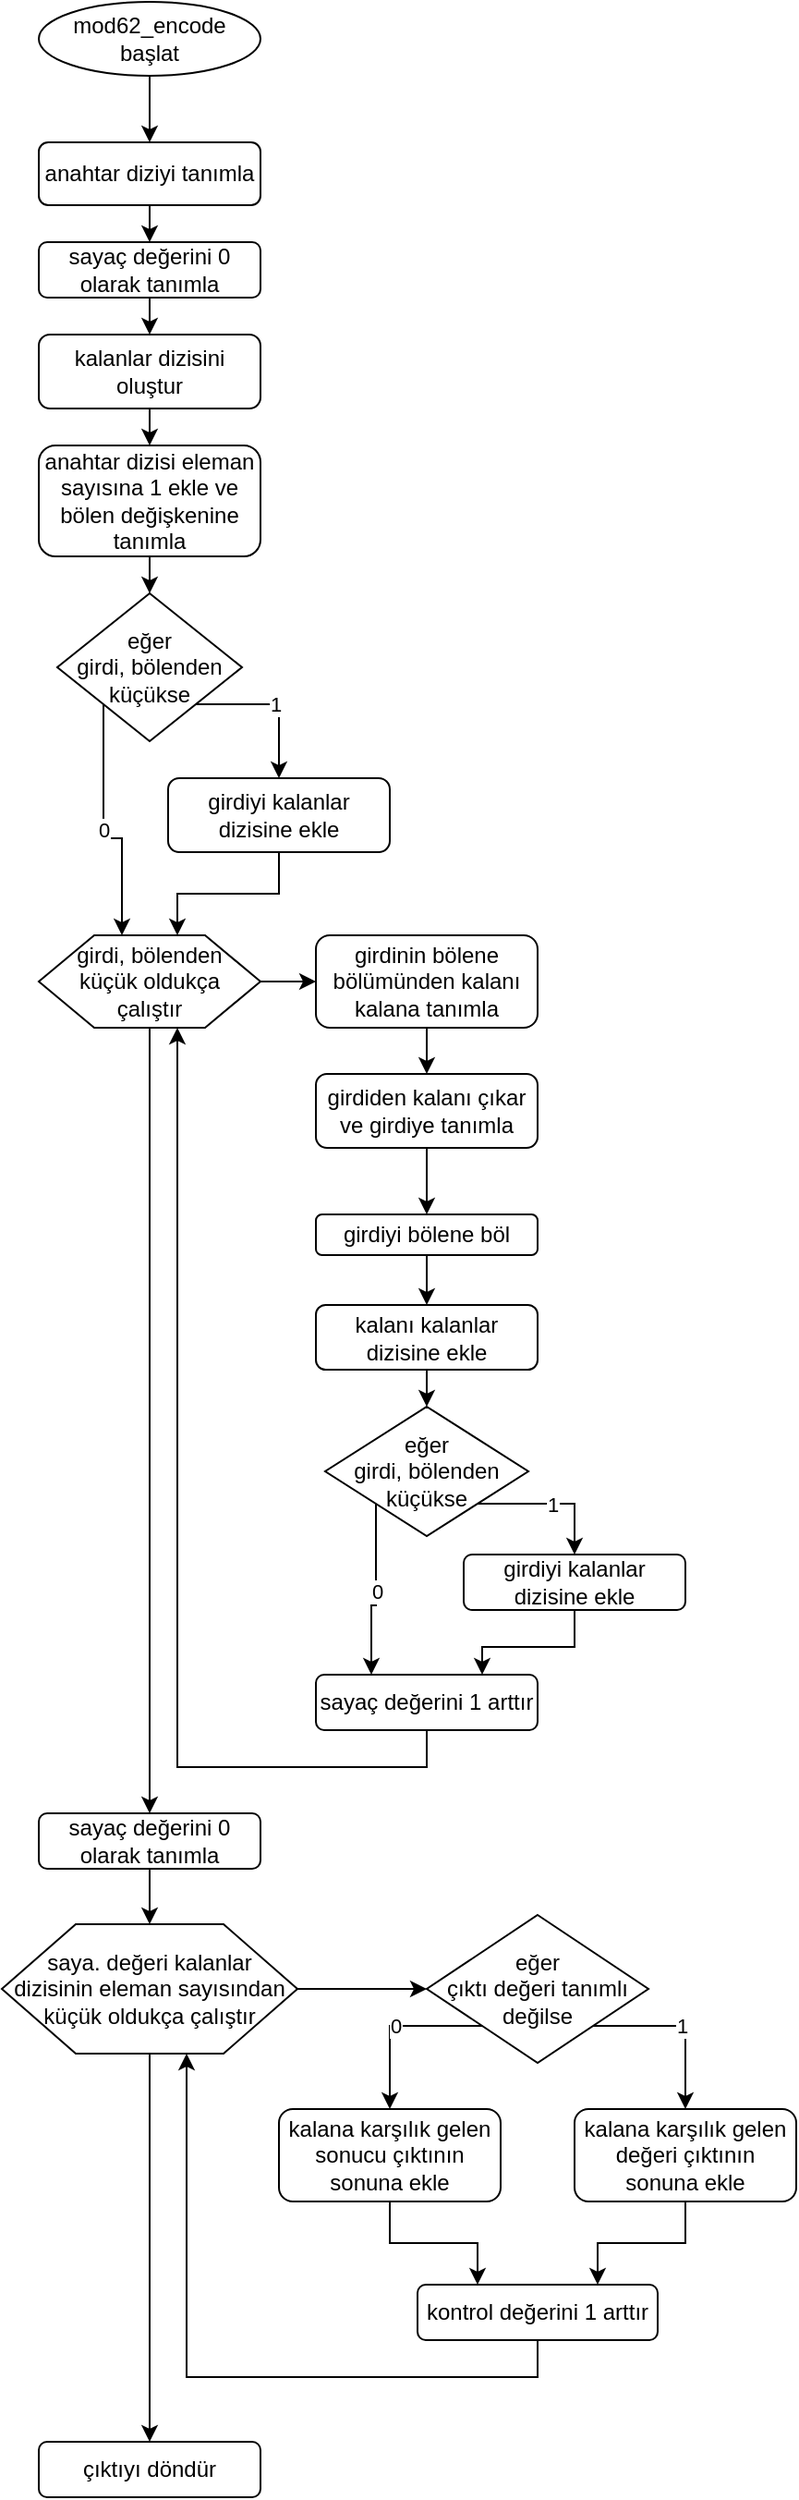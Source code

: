 <mxfile userAgent="Mozilla/5.0 (Windows NT 10.0; Win64; x64) AppleWebKit/537.36 (KHTML, like Gecko) draw.io/8.8.0 Chrome/61.0.316.100 Electron/2.0.2 Safari/537.36" version="8.8.0" editor="www.draw.io" type="device"><diagram id="9467b7d6-a582-582e-6c63-ab2af7dc57cd" name="Sayfa -1"><mxGraphModel dx="536" dy="481" grid="1" gridSize="10" guides="1" tooltips="1" connect="1" arrows="1" fold="1" page="1" pageScale="1" pageWidth="827" pageHeight="1169" background="#ffffff" math="0" shadow="0"><root><mxCell id="0"/><mxCell id="1" parent="0"/><mxCell id="5" value="" style="edgeStyle=orthogonalEdgeStyle;rounded=0;html=1;startArrow=none;startFill=0;endArrow=classic;endFill=1;jettySize=auto;orthogonalLoop=1;entryX=0.5;entryY=0;" edge="1" parent="1" source="3" target="15"><mxGeometry relative="1" as="geometry"><mxPoint x="80" y="90" as="targetPoint"/></mxGeometry></mxCell><mxCell id="3" value="mod62_encode&lt;br&gt;başlat&lt;br&gt;" style="ellipse;whiteSpace=wrap;html=1;strokeColor=#000000;fillColor=none;gradientColor=none;align=center;" vertex="1" parent="1"><mxGeometry x="20" y="20" width="120" height="40" as="geometry"/></mxCell><mxCell id="17" style="edgeStyle=orthogonalEdgeStyle;rounded=0;html=1;exitX=0.5;exitY=1;entryX=0.5;entryY=0;startArrow=none;startFill=0;endArrow=classic;endFill=1;jettySize=auto;orthogonalLoop=1;" edge="1" parent="1" source="15" target="16"><mxGeometry relative="1" as="geometry"/></mxCell><mxCell id="15" value="anahtar diziyi tanımla" style="rounded=1;whiteSpace=wrap;html=1;strokeColor=#000000;fillColor=none;gradientColor=none;align=center;" vertex="1" parent="1"><mxGeometry x="20" y="96" width="120" height="34" as="geometry"/></mxCell><mxCell id="19" style="edgeStyle=orthogonalEdgeStyle;rounded=0;html=1;exitX=0.5;exitY=1;entryX=0.5;entryY=0;startArrow=none;startFill=0;endArrow=classic;endFill=1;jettySize=auto;orthogonalLoop=1;" edge="1" parent="1" source="16" target="18"><mxGeometry relative="1" as="geometry"/></mxCell><mxCell id="16" value="sayaç değerini 0 olarak tanımla" style="rounded=1;whiteSpace=wrap;html=1;strokeColor=#000000;fillColor=none;gradientColor=none;align=center;" vertex="1" parent="1"><mxGeometry x="20" y="150" width="120" height="30" as="geometry"/></mxCell><mxCell id="21" style="edgeStyle=orthogonalEdgeStyle;rounded=0;html=1;exitX=0.5;exitY=1;entryX=0.5;entryY=0;startArrow=none;startFill=0;endArrow=classic;endFill=1;jettySize=auto;orthogonalLoop=1;" edge="1" parent="1" source="18" target="20"><mxGeometry relative="1" as="geometry"/></mxCell><mxCell id="18" value="kalanlar dizisini oluştur" style="rounded=1;whiteSpace=wrap;html=1;strokeColor=#000000;fillColor=none;gradientColor=none;align=center;" vertex="1" parent="1"><mxGeometry x="20" y="200" width="120" height="40" as="geometry"/></mxCell><mxCell id="24" style="edgeStyle=orthogonalEdgeStyle;rounded=0;html=1;exitX=0.5;exitY=1;entryX=0.5;entryY=0;startArrow=none;startFill=0;endArrow=classic;endFill=1;jettySize=auto;orthogonalLoop=1;" edge="1" parent="1" source="20" target="23"><mxGeometry relative="1" as="geometry"/></mxCell><mxCell id="20" value="anahtar dizisi eleman sayısına 1 ekle ve bölen değişkenine tanımla" style="rounded=1;whiteSpace=wrap;html=1;strokeColor=#000000;fillColor=none;gradientColor=none;align=center;" vertex="1" parent="1"><mxGeometry x="20" y="260" width="120" height="60" as="geometry"/></mxCell><mxCell id="27" value="1" style="edgeStyle=orthogonalEdgeStyle;rounded=0;html=1;exitX=1;exitY=1;entryX=0.5;entryY=0;startArrow=none;startFill=0;endArrow=classic;endFill=1;jettySize=auto;orthogonalLoop=1;" edge="1" parent="1" source="23" target="25"><mxGeometry relative="1" as="geometry"><Array as="points"><mxPoint x="150" y="400"/></Array></mxGeometry></mxCell><mxCell id="30" value="0" style="edgeStyle=orthogonalEdgeStyle;rounded=0;html=1;exitX=0;exitY=1;entryX=0.375;entryY=0;startArrow=none;startFill=0;endArrow=classic;endFill=1;jettySize=auto;orthogonalLoop=1;" edge="1" parent="1" source="23" target="29"><mxGeometry relative="1" as="geometry"/></mxCell><mxCell id="23" value="eğer&lt;br&gt;girdi, bölenden&lt;br&gt;küçükse&lt;br&gt;" style="rhombus;whiteSpace=wrap;html=1;strokeColor=#000000;fillColor=none;gradientColor=none;align=center;" vertex="1" parent="1"><mxGeometry x="30" y="340" width="100" height="80" as="geometry"/></mxCell><mxCell id="31" style="edgeStyle=orthogonalEdgeStyle;rounded=0;html=1;exitX=0.5;exitY=1;entryX=0.625;entryY=0;startArrow=none;startFill=0;endArrow=classic;endFill=1;jettySize=auto;orthogonalLoop=1;" edge="1" parent="1" source="25" target="29"><mxGeometry relative="1" as="geometry"/></mxCell><mxCell id="25" value="girdiyi kalanlar dizisine ekle" style="rounded=1;whiteSpace=wrap;html=1;strokeColor=#000000;fillColor=none;gradientColor=none;align=center;" vertex="1" parent="1"><mxGeometry x="90" y="440" width="120" height="40" as="geometry"/></mxCell><mxCell id="33" style="edgeStyle=orthogonalEdgeStyle;rounded=0;html=1;exitX=1;exitY=0.5;entryX=0;entryY=0.5;startArrow=none;startFill=0;endArrow=classic;endFill=1;jettySize=auto;orthogonalLoop=1;" edge="1" parent="1" source="29" target="32"><mxGeometry relative="1" as="geometry"/></mxCell><mxCell id="52" style="edgeStyle=orthogonalEdgeStyle;rounded=0;html=1;exitX=0.5;exitY=1;entryX=0.5;entryY=0;startArrow=none;startFill=0;endArrow=classic;endFill=1;jettySize=auto;orthogonalLoop=1;" edge="1" parent="1" source="29" target="51"><mxGeometry relative="1" as="geometry"/></mxCell><mxCell id="29" value="girdi, bölenden&lt;br&gt;küçük oldukça&lt;br&gt;çalıştır" style="shape=hexagon;perimeter=hexagonPerimeter2;whiteSpace=wrap;html=1;strokeColor=#000000;fillColor=none;gradientColor=none;align=center;" vertex="1" parent="1"><mxGeometry x="20" y="525" width="120" height="50" as="geometry"/></mxCell><mxCell id="35" style="edgeStyle=orthogonalEdgeStyle;rounded=0;html=1;exitX=0.5;exitY=1;entryX=0.5;entryY=0;startArrow=none;startFill=0;endArrow=classic;endFill=1;jettySize=auto;orthogonalLoop=1;" edge="1" parent="1" source="32" target="34"><mxGeometry relative="1" as="geometry"/></mxCell><mxCell id="32" value="girdinin bölene bölümünden kalanı kalana tanımla" style="rounded=1;whiteSpace=wrap;html=1;strokeColor=#000000;fillColor=none;gradientColor=none;align=center;" vertex="1" parent="1"><mxGeometry x="170.0" y="525" width="120" height="50" as="geometry"/></mxCell><mxCell id="37" value="" style="edgeStyle=orthogonalEdgeStyle;rounded=0;html=1;startArrow=none;startFill=0;endArrow=classic;endFill=1;jettySize=auto;orthogonalLoop=1;" edge="1" parent="1" source="34" target="36"><mxGeometry relative="1" as="geometry"/></mxCell><mxCell id="34" value="girdiden kalanı çıkar ve girdiye tanımla" style="rounded=1;whiteSpace=wrap;html=1;strokeColor=#000000;fillColor=none;gradientColor=none;align=center;" vertex="1" parent="1"><mxGeometry x="170.0" y="600" width="120" height="40" as="geometry"/></mxCell><mxCell id="39" value="" style="edgeStyle=orthogonalEdgeStyle;rounded=0;html=1;startArrow=none;startFill=0;endArrow=classic;endFill=1;jettySize=auto;orthogonalLoop=1;" edge="1" parent="1" source="36" target="38"><mxGeometry relative="1" as="geometry"/></mxCell><mxCell id="36" value="girdiyi bölene böl" style="rounded=1;whiteSpace=wrap;html=1;strokeColor=#000000;fillColor=none;gradientColor=none;align=center;" vertex="1" parent="1"><mxGeometry x="170" y="676" width="120" height="22" as="geometry"/></mxCell><mxCell id="43" style="edgeStyle=orthogonalEdgeStyle;rounded=0;html=1;exitX=0.5;exitY=1;entryX=0.5;entryY=0;startArrow=none;startFill=0;endArrow=classic;endFill=1;jettySize=auto;orthogonalLoop=1;" edge="1" parent="1" source="38" target="42"><mxGeometry relative="1" as="geometry"/></mxCell><mxCell id="38" value="kalanı kalanlar dizisine ekle" style="rounded=1;whiteSpace=wrap;html=1;strokeColor=#000000;fillColor=none;gradientColor=none;align=center;" vertex="1" parent="1"><mxGeometry x="170.0" y="725" width="120" height="35" as="geometry"/></mxCell><mxCell id="45" value="1" style="edgeStyle=orthogonalEdgeStyle;rounded=0;html=1;exitX=1;exitY=1;entryX=0.5;entryY=0;startArrow=none;startFill=0;endArrow=classic;endFill=1;jettySize=auto;orthogonalLoop=1;" edge="1" parent="1" source="42" target="44"><mxGeometry relative="1" as="geometry"><Array as="points"><mxPoint x="310" y="833"/></Array></mxGeometry></mxCell><mxCell id="48" value="0" style="edgeStyle=orthogonalEdgeStyle;rounded=0;html=1;exitX=0;exitY=1;entryX=0.25;entryY=0;startArrow=none;startFill=0;endArrow=classic;endFill=1;jettySize=auto;orthogonalLoop=1;" edge="1" parent="1" source="42" target="46"><mxGeometry relative="1" as="geometry"/></mxCell><mxCell id="42" value="eğer&lt;br&gt;girdi, bölenden&lt;br&gt;küçükse&lt;br&gt;" style="rhombus;whiteSpace=wrap;html=1;strokeColor=#000000;fillColor=none;gradientColor=none;align=center;" vertex="1" parent="1"><mxGeometry x="175.0" y="780" width="110" height="70" as="geometry"/></mxCell><mxCell id="49" style="edgeStyle=orthogonalEdgeStyle;rounded=0;html=1;exitX=0.5;exitY=1;entryX=0.75;entryY=0;startArrow=none;startFill=0;endArrow=classic;endFill=1;jettySize=auto;orthogonalLoop=1;" edge="1" parent="1" source="44" target="46"><mxGeometry relative="1" as="geometry"/></mxCell><mxCell id="44" value="girdiyi kalanlar dizisine ekle" style="rounded=1;whiteSpace=wrap;html=1;strokeColor=#000000;fillColor=none;gradientColor=none;align=center;" vertex="1" parent="1"><mxGeometry x="250" y="860" width="120" height="30" as="geometry"/></mxCell><mxCell id="50" style="edgeStyle=orthogonalEdgeStyle;rounded=0;html=1;exitX=0.5;exitY=1;entryX=0.625;entryY=1;startArrow=none;startFill=0;endArrow=classic;endFill=1;jettySize=auto;orthogonalLoop=1;" edge="1" parent="1" source="46" target="29"><mxGeometry relative="1" as="geometry"/></mxCell><mxCell id="46" value="sayaç değerini 1 arttır" style="rounded=1;whiteSpace=wrap;html=1;strokeColor=#000000;fillColor=none;gradientColor=none;align=center;" vertex="1" parent="1"><mxGeometry x="170.0" y="925" width="120" height="30" as="geometry"/></mxCell><mxCell id="56" style="edgeStyle=orthogonalEdgeStyle;rounded=0;html=1;exitX=0.5;exitY=1;entryX=0.5;entryY=0;startArrow=none;startFill=0;endArrow=classic;endFill=1;jettySize=auto;orthogonalLoop=1;" edge="1" parent="1" source="51" target="55"><mxGeometry relative="1" as="geometry"/></mxCell><mxCell id="51" value="sayaç değerini 0 olarak tanımla" style="rounded=1;whiteSpace=wrap;html=1;strokeColor=#000000;fillColor=none;gradientColor=none;align=center;" vertex="1" parent="1"><mxGeometry x="20" y="1000" width="120" height="30" as="geometry"/></mxCell><mxCell id="61" style="edgeStyle=orthogonalEdgeStyle;rounded=0;html=1;exitX=1;exitY=0.5;entryX=0;entryY=0.5;startArrow=none;startFill=0;endArrow=classic;endFill=1;jettySize=auto;orthogonalLoop=1;" edge="1" parent="1" source="55" target="60"><mxGeometry relative="1" as="geometry"/></mxCell><mxCell id="74" style="edgeStyle=orthogonalEdgeStyle;rounded=0;html=1;exitX=0.5;exitY=1;entryX=0.5;entryY=0;startArrow=none;startFill=0;endArrow=classic;endFill=1;jettySize=auto;orthogonalLoop=1;" edge="1" parent="1" source="55" target="72"><mxGeometry relative="1" as="geometry"/></mxCell><mxCell id="55" value="saya. değeri kalanlar&lt;br&gt;dizisinin eleman sayısından küçük oldukça çalıştır&lt;br&gt;" style="shape=hexagon;perimeter=hexagonPerimeter2;whiteSpace=wrap;html=1;strokeColor=#000000;fillColor=none;gradientColor=none;align=center;" vertex="1" parent="1"><mxGeometry y="1060" width="160" height="70" as="geometry"/></mxCell><mxCell id="65" value="1" style="edgeStyle=orthogonalEdgeStyle;rounded=0;html=1;exitX=1;exitY=1;entryX=0.5;entryY=0;startArrow=none;startFill=0;endArrow=classic;endFill=1;jettySize=auto;orthogonalLoop=1;" edge="1" parent="1" source="60" target="62"><mxGeometry relative="1" as="geometry"><Array as="points"><mxPoint x="370" y="1115"/></Array></mxGeometry></mxCell><mxCell id="68" value="0" style="edgeStyle=orthogonalEdgeStyle;rounded=0;html=1;exitX=0;exitY=1;entryX=0.5;entryY=0;startArrow=none;startFill=0;endArrow=classic;endFill=1;jettySize=auto;orthogonalLoop=1;" edge="1" parent="1" source="60" target="66"><mxGeometry relative="1" as="geometry"><Array as="points"><mxPoint x="210" y="1115"/></Array></mxGeometry></mxCell><mxCell id="60" value="eğer&lt;br&gt;çıktı değeri tanımlı&lt;br&gt;değilse&lt;br&gt;" style="rhombus;whiteSpace=wrap;html=1;strokeColor=#000000;fillColor=none;gradientColor=none;align=center;" vertex="1" parent="1"><mxGeometry x="230" y="1055" width="120" height="80" as="geometry"/></mxCell><mxCell id="71" style="edgeStyle=orthogonalEdgeStyle;rounded=0;html=1;exitX=0.5;exitY=1;entryX=0.75;entryY=0;startArrow=none;startFill=0;endArrow=classic;endFill=1;jettySize=auto;orthogonalLoop=1;" edge="1" parent="1" source="62" target="69"><mxGeometry relative="1" as="geometry"/></mxCell><mxCell id="62" value="kalana karşılık gelen değeri çıktının sonuna ekle" style="rounded=1;whiteSpace=wrap;html=1;strokeColor=#000000;fillColor=none;gradientColor=none;align=center;" vertex="1" parent="1"><mxGeometry x="310" y="1160" width="120" height="50" as="geometry"/></mxCell><mxCell id="70" value="" style="edgeStyle=orthogonalEdgeStyle;rounded=0;html=1;startArrow=none;startFill=0;endArrow=classic;endFill=1;jettySize=auto;orthogonalLoop=1;entryX=0.25;entryY=0;" edge="1" parent="1" source="66" target="69"><mxGeometry relative="1" as="geometry"/></mxCell><mxCell id="66" value="kalana karşılık gelen sonucu çıktının sonuna ekle" style="rounded=1;whiteSpace=wrap;html=1;strokeColor=#000000;fillColor=none;gradientColor=none;align=center;" vertex="1" parent="1"><mxGeometry x="150" y="1160" width="120" height="50" as="geometry"/></mxCell><mxCell id="73" style="edgeStyle=orthogonalEdgeStyle;rounded=0;html=1;exitX=0.5;exitY=1;entryX=0.625;entryY=1;startArrow=none;startFill=0;endArrow=classic;endFill=1;jettySize=auto;orthogonalLoop=1;" edge="1" parent="1" source="69" target="55"><mxGeometry relative="1" as="geometry"/></mxCell><mxCell id="69" value="kontrol değerini 1 arttır" style="rounded=1;whiteSpace=wrap;html=1;strokeColor=#000000;fillColor=none;gradientColor=none;align=center;" vertex="1" parent="1"><mxGeometry x="225.0" y="1255" width="130" height="30" as="geometry"/></mxCell><mxCell id="72" value="çıktıyı döndür" style="rounded=1;whiteSpace=wrap;html=1;strokeColor=#000000;fillColor=none;gradientColor=none;align=center;" vertex="1" parent="1"><mxGeometry x="20" y="1340" width="120" height="30" as="geometry"/></mxCell></root></mxGraphModel></diagram></mxfile>
